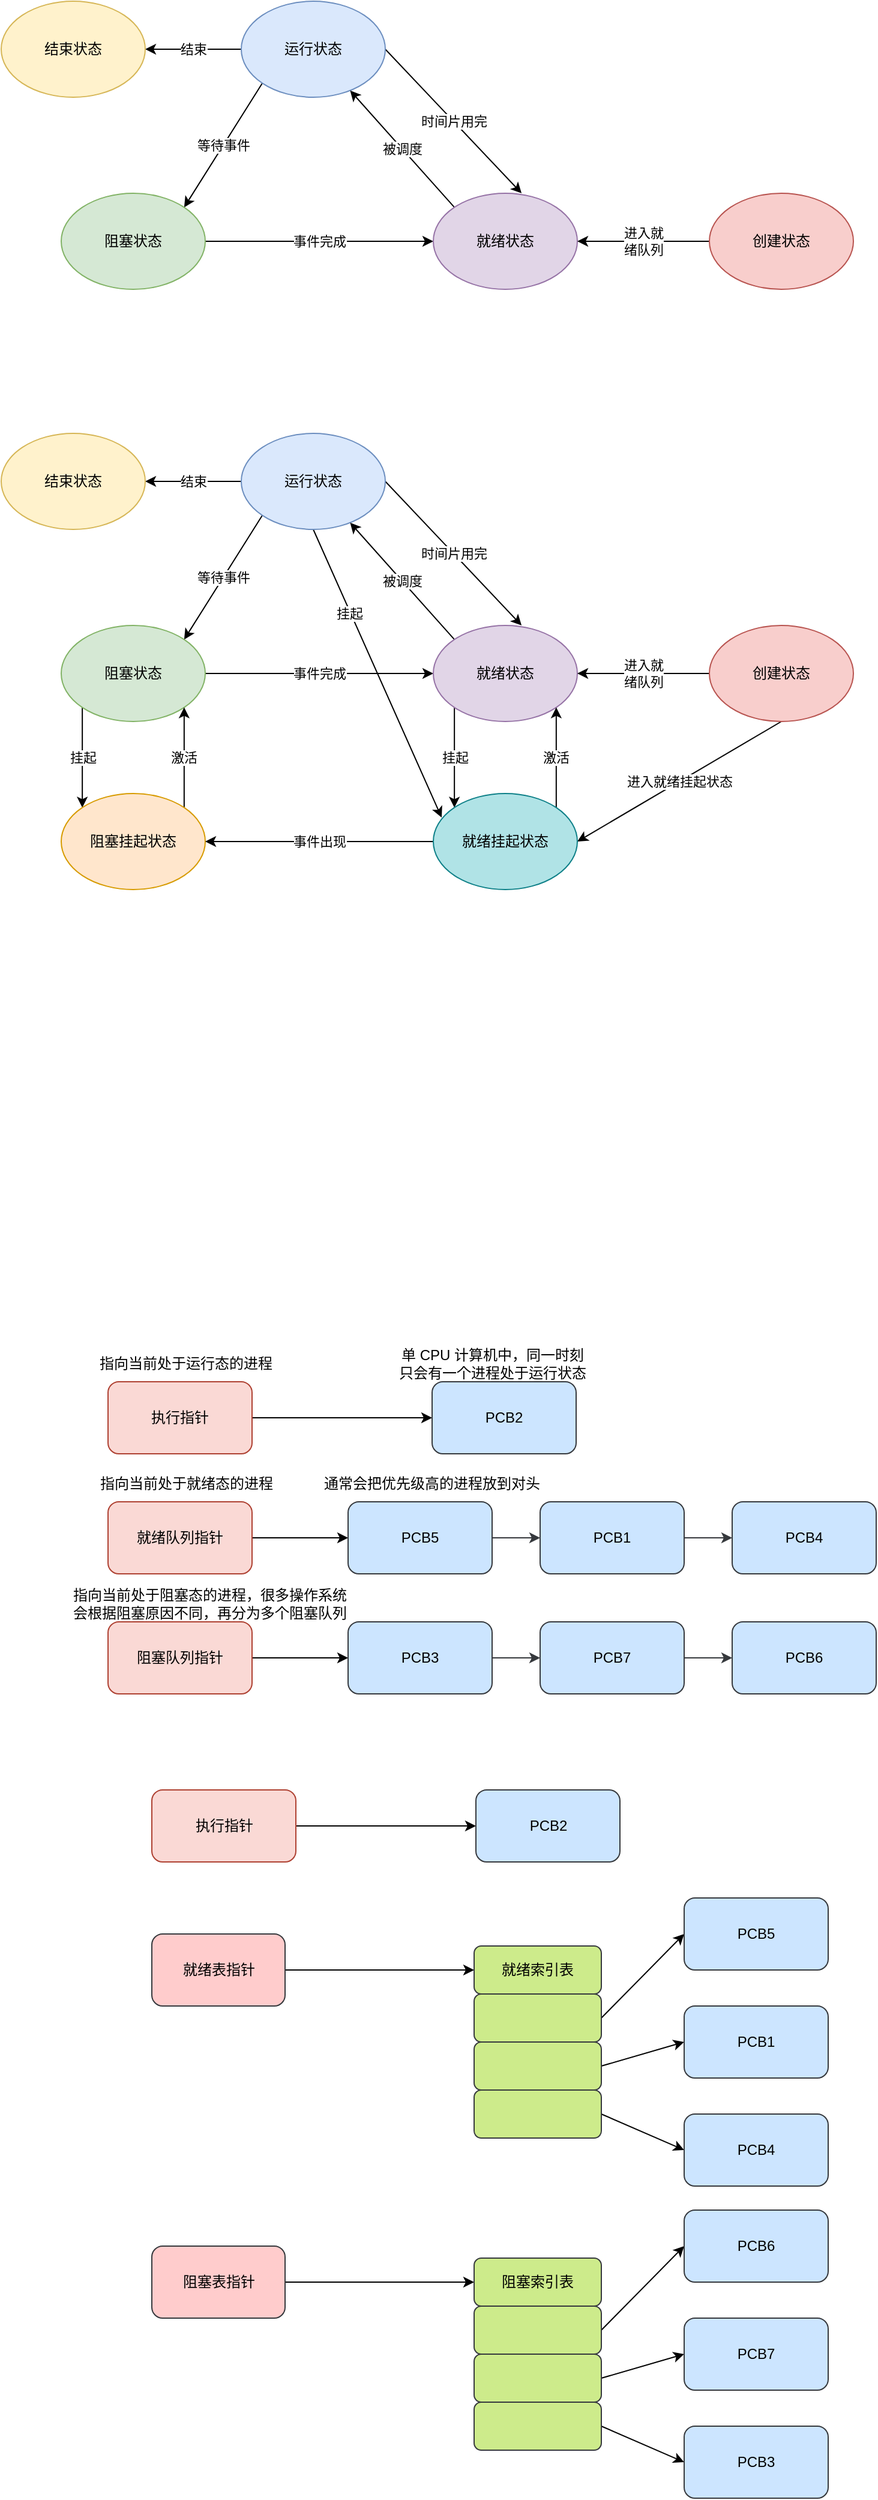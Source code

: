<mxfile version="15.8.3" type="github">
  <diagram id="1xL1-bMOx7UAWaj17Q07" name="Page-1">
    <mxGraphModel dx="1036" dy="633" grid="1" gridSize="10" guides="1" tooltips="1" connect="1" arrows="1" fold="1" page="1" pageScale="1" pageWidth="827" pageHeight="1169" math="0" shadow="0">
      <root>
        <mxCell id="0" />
        <mxCell id="1" parent="0" />
        <mxCell id="GbaE9u0jugHi_oA-KFXG-4" value="等待事件" style="rounded=0;orthogonalLoop=1;jettySize=auto;html=1;exitX=0;exitY=1;exitDx=0;exitDy=0;entryX=1;entryY=0;entryDx=0;entryDy=0;" edge="1" parent="1" source="GbaE9u0jugHi_oA-KFXG-1" target="GbaE9u0jugHi_oA-KFXG-2">
          <mxGeometry relative="1" as="geometry" />
        </mxCell>
        <mxCell id="GbaE9u0jugHi_oA-KFXG-7" value="时间片用完" style="edgeStyle=none;rounded=0;orthogonalLoop=1;jettySize=auto;html=1;exitX=1;exitY=0.5;exitDx=0;exitDy=0;entryX=0.613;entryY=0;entryDx=0;entryDy=0;entryPerimeter=0;" edge="1" parent="1" source="GbaE9u0jugHi_oA-KFXG-1" target="GbaE9u0jugHi_oA-KFXG-3">
          <mxGeometry relative="1" as="geometry" />
        </mxCell>
        <mxCell id="GbaE9u0jugHi_oA-KFXG-12" value="结束" style="edgeStyle=none;rounded=0;orthogonalLoop=1;jettySize=auto;html=1;exitX=0;exitY=0.5;exitDx=0;exitDy=0;" edge="1" parent="1" source="GbaE9u0jugHi_oA-KFXG-1" target="GbaE9u0jugHi_oA-KFXG-11">
          <mxGeometry relative="1" as="geometry" />
        </mxCell>
        <mxCell id="GbaE9u0jugHi_oA-KFXG-1" value="运行状态" style="ellipse;whiteSpace=wrap;html=1;fillColor=#dae8fc;strokeColor=#6c8ebf;" vertex="1" parent="1">
          <mxGeometry x="220" y="120" width="120" height="80" as="geometry" />
        </mxCell>
        <mxCell id="GbaE9u0jugHi_oA-KFXG-5" value="事件完成" style="edgeStyle=none;rounded=0;orthogonalLoop=1;jettySize=auto;html=1;exitX=1;exitY=0.5;exitDx=0;exitDy=0;" edge="1" parent="1" source="GbaE9u0jugHi_oA-KFXG-2" target="GbaE9u0jugHi_oA-KFXG-3">
          <mxGeometry relative="1" as="geometry" />
        </mxCell>
        <mxCell id="GbaE9u0jugHi_oA-KFXG-2" value="阻塞状态" style="ellipse;whiteSpace=wrap;html=1;fillColor=#d5e8d4;strokeColor=#82b366;" vertex="1" parent="1">
          <mxGeometry x="70" y="280" width="120" height="80" as="geometry" />
        </mxCell>
        <mxCell id="GbaE9u0jugHi_oA-KFXG-6" value="被调度" style="edgeStyle=none;rounded=0;orthogonalLoop=1;jettySize=auto;html=1;exitX=0;exitY=0;exitDx=0;exitDy=0;" edge="1" parent="1" source="GbaE9u0jugHi_oA-KFXG-3" target="GbaE9u0jugHi_oA-KFXG-1">
          <mxGeometry relative="1" as="geometry" />
        </mxCell>
        <mxCell id="GbaE9u0jugHi_oA-KFXG-3" value="就绪状态" style="ellipse;whiteSpace=wrap;html=1;fillColor=#e1d5e7;strokeColor=#9673a6;" vertex="1" parent="1">
          <mxGeometry x="380" y="280" width="120" height="80" as="geometry" />
        </mxCell>
        <mxCell id="GbaE9u0jugHi_oA-KFXG-10" value="进入就&lt;br&gt;绪队列" style="edgeStyle=none;rounded=0;orthogonalLoop=1;jettySize=auto;html=1;exitX=0;exitY=0.5;exitDx=0;exitDy=0;entryX=1;entryY=0.5;entryDx=0;entryDy=0;" edge="1" parent="1" source="GbaE9u0jugHi_oA-KFXG-9" target="GbaE9u0jugHi_oA-KFXG-3">
          <mxGeometry relative="1" as="geometry" />
        </mxCell>
        <mxCell id="GbaE9u0jugHi_oA-KFXG-9" value="创建状态" style="ellipse;whiteSpace=wrap;html=1;fillColor=#f8cecc;strokeColor=#b85450;" vertex="1" parent="1">
          <mxGeometry x="610" y="280" width="120" height="80" as="geometry" />
        </mxCell>
        <mxCell id="GbaE9u0jugHi_oA-KFXG-11" value="结束状态" style="ellipse;whiteSpace=wrap;html=1;fillColor=#fff2cc;strokeColor=#d6b656;" vertex="1" parent="1">
          <mxGeometry x="20" y="120" width="120" height="80" as="geometry" />
        </mxCell>
        <mxCell id="GbaE9u0jugHi_oA-KFXG-13" value="等待事件" style="rounded=0;orthogonalLoop=1;jettySize=auto;html=1;exitX=0;exitY=1;exitDx=0;exitDy=0;entryX=1;entryY=0;entryDx=0;entryDy=0;" edge="1" parent="1" source="GbaE9u0jugHi_oA-KFXG-16" target="GbaE9u0jugHi_oA-KFXG-18">
          <mxGeometry relative="1" as="geometry" />
        </mxCell>
        <mxCell id="GbaE9u0jugHi_oA-KFXG-14" value="时间片用完" style="edgeStyle=none;rounded=0;orthogonalLoop=1;jettySize=auto;html=1;exitX=1;exitY=0.5;exitDx=0;exitDy=0;entryX=0.613;entryY=0;entryDx=0;entryDy=0;entryPerimeter=0;" edge="1" parent="1" source="GbaE9u0jugHi_oA-KFXG-16" target="GbaE9u0jugHi_oA-KFXG-20">
          <mxGeometry relative="1" as="geometry" />
        </mxCell>
        <mxCell id="GbaE9u0jugHi_oA-KFXG-15" value="结束" style="edgeStyle=none;rounded=0;orthogonalLoop=1;jettySize=auto;html=1;exitX=0;exitY=0.5;exitDx=0;exitDy=0;" edge="1" parent="1" source="GbaE9u0jugHi_oA-KFXG-16" target="GbaE9u0jugHi_oA-KFXG-23">
          <mxGeometry relative="1" as="geometry" />
        </mxCell>
        <mxCell id="GbaE9u0jugHi_oA-KFXG-32" value="挂起" style="edgeStyle=none;rounded=0;orthogonalLoop=1;jettySize=auto;html=1;exitX=0.5;exitY=1;exitDx=0;exitDy=0;entryX=0.058;entryY=0.25;entryDx=0;entryDy=0;entryPerimeter=0;" edge="1" parent="1" source="GbaE9u0jugHi_oA-KFXG-16" target="GbaE9u0jugHi_oA-KFXG-27">
          <mxGeometry x="-0.42" y="-1" relative="1" as="geometry">
            <mxPoint as="offset" />
          </mxGeometry>
        </mxCell>
        <mxCell id="GbaE9u0jugHi_oA-KFXG-16" value="运行状态" style="ellipse;whiteSpace=wrap;html=1;fillColor=#dae8fc;strokeColor=#6c8ebf;" vertex="1" parent="1">
          <mxGeometry x="220" y="480" width="120" height="80" as="geometry" />
        </mxCell>
        <mxCell id="GbaE9u0jugHi_oA-KFXG-17" value="事件完成" style="edgeStyle=none;rounded=0;orthogonalLoop=1;jettySize=auto;html=1;exitX=1;exitY=0.5;exitDx=0;exitDy=0;" edge="1" parent="1" source="GbaE9u0jugHi_oA-KFXG-18" target="GbaE9u0jugHi_oA-KFXG-20">
          <mxGeometry relative="1" as="geometry" />
        </mxCell>
        <mxCell id="GbaE9u0jugHi_oA-KFXG-25" value="挂起" style="edgeStyle=none;rounded=0;orthogonalLoop=1;jettySize=auto;html=1;exitX=0;exitY=1;exitDx=0;exitDy=0;entryX=0;entryY=0;entryDx=0;entryDy=0;" edge="1" parent="1" source="GbaE9u0jugHi_oA-KFXG-18" target="GbaE9u0jugHi_oA-KFXG-24">
          <mxGeometry relative="1" as="geometry" />
        </mxCell>
        <mxCell id="GbaE9u0jugHi_oA-KFXG-18" value="阻塞状态" style="ellipse;whiteSpace=wrap;html=1;fillColor=#d5e8d4;strokeColor=#82b366;" vertex="1" parent="1">
          <mxGeometry x="70" y="640" width="120" height="80" as="geometry" />
        </mxCell>
        <mxCell id="GbaE9u0jugHi_oA-KFXG-19" value="被调度" style="edgeStyle=none;rounded=0;orthogonalLoop=1;jettySize=auto;html=1;exitX=0;exitY=0;exitDx=0;exitDy=0;" edge="1" parent="1" source="GbaE9u0jugHi_oA-KFXG-20" target="GbaE9u0jugHi_oA-KFXG-16">
          <mxGeometry relative="1" as="geometry" />
        </mxCell>
        <mxCell id="GbaE9u0jugHi_oA-KFXG-28" value="挂起" style="edgeStyle=none;rounded=0;orthogonalLoop=1;jettySize=auto;html=1;exitX=0;exitY=1;exitDx=0;exitDy=0;entryX=0;entryY=0;entryDx=0;entryDy=0;" edge="1" parent="1" source="GbaE9u0jugHi_oA-KFXG-20" target="GbaE9u0jugHi_oA-KFXG-27">
          <mxGeometry relative="1" as="geometry" />
        </mxCell>
        <mxCell id="GbaE9u0jugHi_oA-KFXG-20" value="就绪状态" style="ellipse;whiteSpace=wrap;html=1;fillColor=#e1d5e7;strokeColor=#9673a6;" vertex="1" parent="1">
          <mxGeometry x="380" y="640" width="120" height="80" as="geometry" />
        </mxCell>
        <mxCell id="GbaE9u0jugHi_oA-KFXG-21" value="进入就&lt;br&gt;绪队列" style="edgeStyle=none;rounded=0;orthogonalLoop=1;jettySize=auto;html=1;exitX=0;exitY=0.5;exitDx=0;exitDy=0;entryX=1;entryY=0.5;entryDx=0;entryDy=0;" edge="1" parent="1" source="GbaE9u0jugHi_oA-KFXG-22" target="GbaE9u0jugHi_oA-KFXG-20">
          <mxGeometry relative="1" as="geometry" />
        </mxCell>
        <mxCell id="GbaE9u0jugHi_oA-KFXG-31" value="进入就绪挂起状态" style="edgeStyle=none;rounded=0;orthogonalLoop=1;jettySize=auto;html=1;exitX=0.5;exitY=1;exitDx=0;exitDy=0;entryX=1;entryY=0.5;entryDx=0;entryDy=0;" edge="1" parent="1" source="GbaE9u0jugHi_oA-KFXG-22" target="GbaE9u0jugHi_oA-KFXG-27">
          <mxGeometry relative="1" as="geometry" />
        </mxCell>
        <mxCell id="GbaE9u0jugHi_oA-KFXG-22" value="创建状态" style="ellipse;whiteSpace=wrap;html=1;fillColor=#f8cecc;strokeColor=#b85450;" vertex="1" parent="1">
          <mxGeometry x="610" y="640" width="120" height="80" as="geometry" />
        </mxCell>
        <mxCell id="GbaE9u0jugHi_oA-KFXG-23" value="结束状态" style="ellipse;whiteSpace=wrap;html=1;fillColor=#fff2cc;strokeColor=#d6b656;" vertex="1" parent="1">
          <mxGeometry x="20" y="480" width="120" height="80" as="geometry" />
        </mxCell>
        <mxCell id="GbaE9u0jugHi_oA-KFXG-26" value="激活" style="edgeStyle=none;rounded=0;orthogonalLoop=1;jettySize=auto;html=1;exitX=1;exitY=0;exitDx=0;exitDy=0;entryX=1;entryY=1;entryDx=0;entryDy=0;" edge="1" parent="1" source="GbaE9u0jugHi_oA-KFXG-24" target="GbaE9u0jugHi_oA-KFXG-18">
          <mxGeometry relative="1" as="geometry" />
        </mxCell>
        <mxCell id="GbaE9u0jugHi_oA-KFXG-24" value="阻塞挂起状态" style="ellipse;whiteSpace=wrap;html=1;fillColor=#ffe6cc;strokeColor=#d79b00;" vertex="1" parent="1">
          <mxGeometry x="70" y="780" width="120" height="80" as="geometry" />
        </mxCell>
        <mxCell id="GbaE9u0jugHi_oA-KFXG-29" value="激活" style="edgeStyle=none;rounded=0;orthogonalLoop=1;jettySize=auto;html=1;exitX=1;exitY=0;exitDx=0;exitDy=0;entryX=1;entryY=1;entryDx=0;entryDy=0;" edge="1" parent="1" source="GbaE9u0jugHi_oA-KFXG-27" target="GbaE9u0jugHi_oA-KFXG-20">
          <mxGeometry relative="1" as="geometry" />
        </mxCell>
        <mxCell id="GbaE9u0jugHi_oA-KFXG-30" value="事件出现" style="edgeStyle=none;rounded=0;orthogonalLoop=1;jettySize=auto;html=1;exitX=0;exitY=0.5;exitDx=0;exitDy=0;entryX=1;entryY=0.5;entryDx=0;entryDy=0;" edge="1" parent="1" source="GbaE9u0jugHi_oA-KFXG-27" target="GbaE9u0jugHi_oA-KFXG-24">
          <mxGeometry relative="1" as="geometry" />
        </mxCell>
        <mxCell id="GbaE9u0jugHi_oA-KFXG-27" value="就绪挂起状态" style="ellipse;whiteSpace=wrap;html=1;fillColor=#b0e3e6;strokeColor=#0e8088;" vertex="1" parent="1">
          <mxGeometry x="380" y="780" width="120" height="80" as="geometry" />
        </mxCell>
        <mxCell id="GbaE9u0jugHi_oA-KFXG-35" style="edgeStyle=none;rounded=0;orthogonalLoop=1;jettySize=auto;html=1;exitX=1;exitY=0.5;exitDx=0;exitDy=0;entryX=0;entryY=0.5;entryDx=0;entryDy=0;" edge="1" parent="1" source="GbaE9u0jugHi_oA-KFXG-33" target="GbaE9u0jugHi_oA-KFXG-34">
          <mxGeometry relative="1" as="geometry" />
        </mxCell>
        <mxCell id="GbaE9u0jugHi_oA-KFXG-33" value="执行指针" style="rounded=1;whiteSpace=wrap;html=1;align=center;fillColor=#fad9d5;strokeColor=#ae4132;" vertex="1" parent="1">
          <mxGeometry x="109" y="1270" width="120" height="60" as="geometry" />
        </mxCell>
        <mxCell id="GbaE9u0jugHi_oA-KFXG-34" value="PCB2" style="rounded=1;whiteSpace=wrap;html=1;align=center;fillColor=#cce5ff;strokeColor=#36393d;" vertex="1" parent="1">
          <mxGeometry x="379" y="1270" width="120" height="60" as="geometry" />
        </mxCell>
        <mxCell id="GbaE9u0jugHi_oA-KFXG-38" style="edgeStyle=none;rounded=0;orthogonalLoop=1;jettySize=auto;html=1;exitX=1;exitY=0.5;exitDx=0;exitDy=0;" edge="1" parent="1" source="GbaE9u0jugHi_oA-KFXG-36" target="GbaE9u0jugHi_oA-KFXG-37">
          <mxGeometry relative="1" as="geometry" />
        </mxCell>
        <mxCell id="GbaE9u0jugHi_oA-KFXG-36" value="就绪队列指针" style="rounded=1;whiteSpace=wrap;html=1;align=center;fillColor=#fad9d5;strokeColor=#ae4132;" vertex="1" parent="1">
          <mxGeometry x="109" y="1370" width="120" height="60" as="geometry" />
        </mxCell>
        <mxCell id="GbaE9u0jugHi_oA-KFXG-40" style="edgeStyle=none;rounded=0;orthogonalLoop=1;jettySize=auto;html=1;exitX=1;exitY=0.5;exitDx=0;exitDy=0;entryX=0;entryY=0.5;entryDx=0;entryDy=0;fillColor=#cce5ff;strokeColor=#36393d;" edge="1" parent="1" source="GbaE9u0jugHi_oA-KFXG-37" target="GbaE9u0jugHi_oA-KFXG-39">
          <mxGeometry relative="1" as="geometry" />
        </mxCell>
        <mxCell id="GbaE9u0jugHi_oA-KFXG-37" value="PCB5" style="rounded=1;whiteSpace=wrap;html=1;align=center;fillColor=#cce5ff;strokeColor=#36393d;" vertex="1" parent="1">
          <mxGeometry x="309" y="1370" width="120" height="60" as="geometry" />
        </mxCell>
        <mxCell id="GbaE9u0jugHi_oA-KFXG-42" style="edgeStyle=none;rounded=0;orthogonalLoop=1;jettySize=auto;html=1;exitX=1;exitY=0.5;exitDx=0;exitDy=0;entryX=0;entryY=0.5;entryDx=0;entryDy=0;fillColor=#cce5ff;strokeColor=#36393d;" edge="1" parent="1" source="GbaE9u0jugHi_oA-KFXG-39" target="GbaE9u0jugHi_oA-KFXG-41">
          <mxGeometry relative="1" as="geometry" />
        </mxCell>
        <mxCell id="GbaE9u0jugHi_oA-KFXG-39" value="PCB1" style="rounded=1;whiteSpace=wrap;html=1;align=center;fillColor=#cce5ff;strokeColor=#36393d;" vertex="1" parent="1">
          <mxGeometry x="469" y="1370" width="120" height="60" as="geometry" />
        </mxCell>
        <mxCell id="GbaE9u0jugHi_oA-KFXG-41" value="PCB4" style="rounded=1;whiteSpace=wrap;html=1;align=center;fillColor=#cce5ff;strokeColor=#36393d;" vertex="1" parent="1">
          <mxGeometry x="629" y="1370" width="120" height="60" as="geometry" />
        </mxCell>
        <mxCell id="GbaE9u0jugHi_oA-KFXG-43" style="edgeStyle=none;rounded=0;orthogonalLoop=1;jettySize=auto;html=1;exitX=1;exitY=0.5;exitDx=0;exitDy=0;" edge="1" parent="1" source="GbaE9u0jugHi_oA-KFXG-44" target="GbaE9u0jugHi_oA-KFXG-46">
          <mxGeometry relative="1" as="geometry" />
        </mxCell>
        <mxCell id="GbaE9u0jugHi_oA-KFXG-44" value="阻塞队列指针" style="rounded=1;whiteSpace=wrap;html=1;align=center;fillColor=#fad9d5;strokeColor=#ae4132;" vertex="1" parent="1">
          <mxGeometry x="109" y="1470" width="120" height="60" as="geometry" />
        </mxCell>
        <mxCell id="GbaE9u0jugHi_oA-KFXG-45" style="edgeStyle=none;rounded=0;orthogonalLoop=1;jettySize=auto;html=1;exitX=1;exitY=0.5;exitDx=0;exitDy=0;entryX=0;entryY=0.5;entryDx=0;entryDy=0;fillColor=#cce5ff;strokeColor=#36393d;" edge="1" parent="1" source="GbaE9u0jugHi_oA-KFXG-46" target="GbaE9u0jugHi_oA-KFXG-48">
          <mxGeometry relative="1" as="geometry" />
        </mxCell>
        <mxCell id="GbaE9u0jugHi_oA-KFXG-46" value="PCB3" style="rounded=1;whiteSpace=wrap;html=1;align=center;fillColor=#cce5ff;strokeColor=#36393d;" vertex="1" parent="1">
          <mxGeometry x="309" y="1470" width="120" height="60" as="geometry" />
        </mxCell>
        <mxCell id="GbaE9u0jugHi_oA-KFXG-47" style="edgeStyle=none;rounded=0;orthogonalLoop=1;jettySize=auto;html=1;exitX=1;exitY=0.5;exitDx=0;exitDy=0;entryX=0;entryY=0.5;entryDx=0;entryDy=0;fillColor=#cce5ff;strokeColor=#36393d;" edge="1" parent="1" source="GbaE9u0jugHi_oA-KFXG-48" target="GbaE9u0jugHi_oA-KFXG-49">
          <mxGeometry relative="1" as="geometry" />
        </mxCell>
        <mxCell id="GbaE9u0jugHi_oA-KFXG-48" value="PCB7" style="rounded=1;whiteSpace=wrap;html=1;align=center;fillColor=#cce5ff;strokeColor=#36393d;" vertex="1" parent="1">
          <mxGeometry x="469" y="1470" width="120" height="60" as="geometry" />
        </mxCell>
        <mxCell id="GbaE9u0jugHi_oA-KFXG-49" value="PCB6" style="rounded=1;whiteSpace=wrap;html=1;align=center;fillColor=#cce5ff;strokeColor=#36393d;" vertex="1" parent="1">
          <mxGeometry x="629" y="1470" width="120" height="60" as="geometry" />
        </mxCell>
        <mxCell id="GbaE9u0jugHi_oA-KFXG-50" value="指向当前处于运行态的进程" style="text;html=1;strokeColor=none;fillColor=none;align=center;verticalAlign=middle;whiteSpace=wrap;rounded=0;" vertex="1" parent="1">
          <mxGeometry x="99" y="1240" width="150" height="30" as="geometry" />
        </mxCell>
        <mxCell id="GbaE9u0jugHi_oA-KFXG-51" value="单 CPU 计算机中，同一时刻只会有一个进程处于运行状态" style="text;html=1;strokeColor=none;fillColor=none;align=center;verticalAlign=middle;whiteSpace=wrap;rounded=0;" vertex="1" parent="1">
          <mxGeometry x="346.5" y="1240" width="165" height="30" as="geometry" />
        </mxCell>
        <mxCell id="GbaE9u0jugHi_oA-KFXG-52" value="指向当前处于就绪态的进程" style="text;html=1;strokeColor=none;fillColor=none;align=center;verticalAlign=middle;whiteSpace=wrap;rounded=0;" vertex="1" parent="1">
          <mxGeometry x="91.5" y="1340" width="165" height="30" as="geometry" />
        </mxCell>
        <mxCell id="GbaE9u0jugHi_oA-KFXG-53" value="通常会把优先级高的进程放到对头" style="text;html=1;strokeColor=none;fillColor=none;align=center;verticalAlign=middle;whiteSpace=wrap;rounded=0;" vertex="1" parent="1">
          <mxGeometry x="279" y="1340" width="200" height="30" as="geometry" />
        </mxCell>
        <mxCell id="GbaE9u0jugHi_oA-KFXG-54" value="指向当前处于阻塞态的进程，很多操作系统会根据阻塞原因不同，再分为多个阻塞队列" style="text;html=1;strokeColor=none;fillColor=none;align=center;verticalAlign=middle;whiteSpace=wrap;rounded=0;" vertex="1" parent="1">
          <mxGeometry x="79" y="1440" width="230" height="30" as="geometry" />
        </mxCell>
        <mxCell id="GbaE9u0jugHi_oA-KFXG-78" style="edgeStyle=none;rounded=0;orthogonalLoop=1;jettySize=auto;html=1;exitX=1;exitY=0.5;exitDx=0;exitDy=0;entryX=0;entryY=0.5;entryDx=0;entryDy=0;" edge="1" parent="1" source="GbaE9u0jugHi_oA-KFXG-55" target="GbaE9u0jugHi_oA-KFXG-74">
          <mxGeometry relative="1" as="geometry" />
        </mxCell>
        <mxCell id="GbaE9u0jugHi_oA-KFXG-55" value="就绪表指针" style="rounded=1;whiteSpace=wrap;html=1;align=center;fillColor=#ffcccc;strokeColor=#36393d;" vertex="1" parent="1">
          <mxGeometry x="145.5" y="1730" width="111" height="60" as="geometry" />
        </mxCell>
        <mxCell id="GbaE9u0jugHi_oA-KFXG-56" style="edgeStyle=none;rounded=0;orthogonalLoop=1;jettySize=auto;html=1;exitX=1;exitY=0.5;exitDx=0;exitDy=0;entryX=0;entryY=0.5;entryDx=0;entryDy=0;" edge="1" parent="1" source="GbaE9u0jugHi_oA-KFXG-57" target="GbaE9u0jugHi_oA-KFXG-58">
          <mxGeometry relative="1" as="geometry" />
        </mxCell>
        <mxCell id="GbaE9u0jugHi_oA-KFXG-57" value="执行指针" style="rounded=1;whiteSpace=wrap;html=1;align=center;fillColor=#fad9d5;strokeColor=#ae4132;" vertex="1" parent="1">
          <mxGeometry x="145.5" y="1610" width="120" height="60" as="geometry" />
        </mxCell>
        <mxCell id="GbaE9u0jugHi_oA-KFXG-58" value="PCB2" style="rounded=1;whiteSpace=wrap;html=1;align=center;fillColor=#cce5ff;strokeColor=#36393d;" vertex="1" parent="1">
          <mxGeometry x="415.5" y="1610" width="120" height="60" as="geometry" />
        </mxCell>
        <mxCell id="GbaE9u0jugHi_oA-KFXG-74" value="就绪索引表" style="rounded=1;whiteSpace=wrap;html=1;align=center;fillColor=#cdeb8b;strokeColor=#36393d;" vertex="1" parent="1">
          <mxGeometry x="414" y="1740" width="106" height="40" as="geometry" />
        </mxCell>
        <mxCell id="GbaE9u0jugHi_oA-KFXG-85" style="edgeStyle=none;rounded=0;orthogonalLoop=1;jettySize=auto;html=1;exitX=1;exitY=0.5;exitDx=0;exitDy=0;entryX=0;entryY=0.5;entryDx=0;entryDy=0;" edge="1" parent="1" source="GbaE9u0jugHi_oA-KFXG-75" target="GbaE9u0jugHi_oA-KFXG-80">
          <mxGeometry relative="1" as="geometry" />
        </mxCell>
        <mxCell id="GbaE9u0jugHi_oA-KFXG-75" value="" style="rounded=1;whiteSpace=wrap;html=1;align=center;fillColor=#cdeb8b;strokeColor=#36393d;" vertex="1" parent="1">
          <mxGeometry x="414" y="1780" width="106" height="40" as="geometry" />
        </mxCell>
        <mxCell id="GbaE9u0jugHi_oA-KFXG-86" style="edgeStyle=none;rounded=0;orthogonalLoop=1;jettySize=auto;html=1;exitX=1;exitY=0.5;exitDx=0;exitDy=0;entryX=0;entryY=0.5;entryDx=0;entryDy=0;" edge="1" parent="1" source="GbaE9u0jugHi_oA-KFXG-76" target="GbaE9u0jugHi_oA-KFXG-82">
          <mxGeometry relative="1" as="geometry" />
        </mxCell>
        <mxCell id="GbaE9u0jugHi_oA-KFXG-76" value="" style="rounded=1;whiteSpace=wrap;html=1;align=center;fillColor=#cdeb8b;strokeColor=#36393d;" vertex="1" parent="1">
          <mxGeometry x="414" y="1820" width="106" height="40" as="geometry" />
        </mxCell>
        <mxCell id="GbaE9u0jugHi_oA-KFXG-87" style="edgeStyle=none;rounded=0;orthogonalLoop=1;jettySize=auto;html=1;exitX=1;exitY=0.5;exitDx=0;exitDy=0;entryX=0;entryY=0.5;entryDx=0;entryDy=0;" edge="1" parent="1" source="GbaE9u0jugHi_oA-KFXG-77" target="GbaE9u0jugHi_oA-KFXG-83">
          <mxGeometry relative="1" as="geometry" />
        </mxCell>
        <mxCell id="GbaE9u0jugHi_oA-KFXG-77" value="" style="rounded=1;whiteSpace=wrap;html=1;align=center;fillColor=#cdeb8b;strokeColor=#36393d;" vertex="1" parent="1">
          <mxGeometry x="414" y="1860" width="106" height="40" as="geometry" />
        </mxCell>
        <mxCell id="GbaE9u0jugHi_oA-KFXG-80" value="PCB5" style="rounded=1;whiteSpace=wrap;html=1;align=center;fillColor=#cce5ff;strokeColor=#36393d;" vertex="1" parent="1">
          <mxGeometry x="589" y="1700" width="120" height="60" as="geometry" />
        </mxCell>
        <mxCell id="GbaE9u0jugHi_oA-KFXG-82" value="PCB1" style="rounded=1;whiteSpace=wrap;html=1;align=center;fillColor=#cce5ff;strokeColor=#36393d;" vertex="1" parent="1">
          <mxGeometry x="589" y="1790" width="120" height="60" as="geometry" />
        </mxCell>
        <mxCell id="GbaE9u0jugHi_oA-KFXG-83" value="PCB4" style="rounded=1;whiteSpace=wrap;html=1;align=center;fillColor=#cce5ff;strokeColor=#36393d;" vertex="1" parent="1">
          <mxGeometry x="589" y="1880" width="120" height="60" as="geometry" />
        </mxCell>
        <mxCell id="GbaE9u0jugHi_oA-KFXG-88" style="edgeStyle=none;rounded=0;orthogonalLoop=1;jettySize=auto;html=1;exitX=1;exitY=0.5;exitDx=0;exitDy=0;entryX=0;entryY=0.5;entryDx=0;entryDy=0;" edge="1" parent="1" source="GbaE9u0jugHi_oA-KFXG-89" target="GbaE9u0jugHi_oA-KFXG-90">
          <mxGeometry relative="1" as="geometry" />
        </mxCell>
        <mxCell id="GbaE9u0jugHi_oA-KFXG-89" value="阻塞表指针" style="rounded=1;whiteSpace=wrap;html=1;align=center;fillColor=#ffcccc;strokeColor=#36393d;" vertex="1" parent="1">
          <mxGeometry x="145.5" y="1990" width="111" height="60" as="geometry" />
        </mxCell>
        <mxCell id="GbaE9u0jugHi_oA-KFXG-90" value="阻塞索引表" style="rounded=1;whiteSpace=wrap;html=1;align=center;fillColor=#cdeb8b;strokeColor=#36393d;" vertex="1" parent="1">
          <mxGeometry x="414" y="2000" width="106" height="40" as="geometry" />
        </mxCell>
        <mxCell id="GbaE9u0jugHi_oA-KFXG-91" style="edgeStyle=none;rounded=0;orthogonalLoop=1;jettySize=auto;html=1;exitX=1;exitY=0.5;exitDx=0;exitDy=0;entryX=0;entryY=0.5;entryDx=0;entryDy=0;" edge="1" parent="1" source="GbaE9u0jugHi_oA-KFXG-92" target="GbaE9u0jugHi_oA-KFXG-97">
          <mxGeometry relative="1" as="geometry" />
        </mxCell>
        <mxCell id="GbaE9u0jugHi_oA-KFXG-92" value="" style="rounded=1;whiteSpace=wrap;html=1;align=center;fillColor=#cdeb8b;strokeColor=#36393d;" vertex="1" parent="1">
          <mxGeometry x="414" y="2040" width="106" height="40" as="geometry" />
        </mxCell>
        <mxCell id="GbaE9u0jugHi_oA-KFXG-93" style="edgeStyle=none;rounded=0;orthogonalLoop=1;jettySize=auto;html=1;exitX=1;exitY=0.5;exitDx=0;exitDy=0;entryX=0;entryY=0.5;entryDx=0;entryDy=0;" edge="1" parent="1" source="GbaE9u0jugHi_oA-KFXG-94" target="GbaE9u0jugHi_oA-KFXG-98">
          <mxGeometry relative="1" as="geometry" />
        </mxCell>
        <mxCell id="GbaE9u0jugHi_oA-KFXG-94" value="" style="rounded=1;whiteSpace=wrap;html=1;align=center;fillColor=#cdeb8b;strokeColor=#36393d;" vertex="1" parent="1">
          <mxGeometry x="414" y="2080" width="106" height="40" as="geometry" />
        </mxCell>
        <mxCell id="GbaE9u0jugHi_oA-KFXG-95" style="edgeStyle=none;rounded=0;orthogonalLoop=1;jettySize=auto;html=1;exitX=1;exitY=0.5;exitDx=0;exitDy=0;entryX=0;entryY=0.5;entryDx=0;entryDy=0;" edge="1" parent="1" source="GbaE9u0jugHi_oA-KFXG-96" target="GbaE9u0jugHi_oA-KFXG-99">
          <mxGeometry relative="1" as="geometry" />
        </mxCell>
        <mxCell id="GbaE9u0jugHi_oA-KFXG-96" value="" style="rounded=1;whiteSpace=wrap;html=1;align=center;fillColor=#cdeb8b;strokeColor=#36393d;" vertex="1" parent="1">
          <mxGeometry x="414" y="2120" width="106" height="40" as="geometry" />
        </mxCell>
        <mxCell id="GbaE9u0jugHi_oA-KFXG-97" value="PCB6" style="rounded=1;whiteSpace=wrap;html=1;align=center;fillColor=#cce5ff;strokeColor=#36393d;" vertex="1" parent="1">
          <mxGeometry x="589" y="1960" width="120" height="60" as="geometry" />
        </mxCell>
        <mxCell id="GbaE9u0jugHi_oA-KFXG-98" value="PCB7" style="rounded=1;whiteSpace=wrap;html=1;align=center;fillColor=#cce5ff;strokeColor=#36393d;" vertex="1" parent="1">
          <mxGeometry x="589" y="2050" width="120" height="60" as="geometry" />
        </mxCell>
        <mxCell id="GbaE9u0jugHi_oA-KFXG-99" value="PCB3" style="rounded=1;whiteSpace=wrap;html=1;align=center;fillColor=#cce5ff;strokeColor=#36393d;" vertex="1" parent="1">
          <mxGeometry x="589" y="2140" width="120" height="60" as="geometry" />
        </mxCell>
      </root>
    </mxGraphModel>
  </diagram>
</mxfile>
